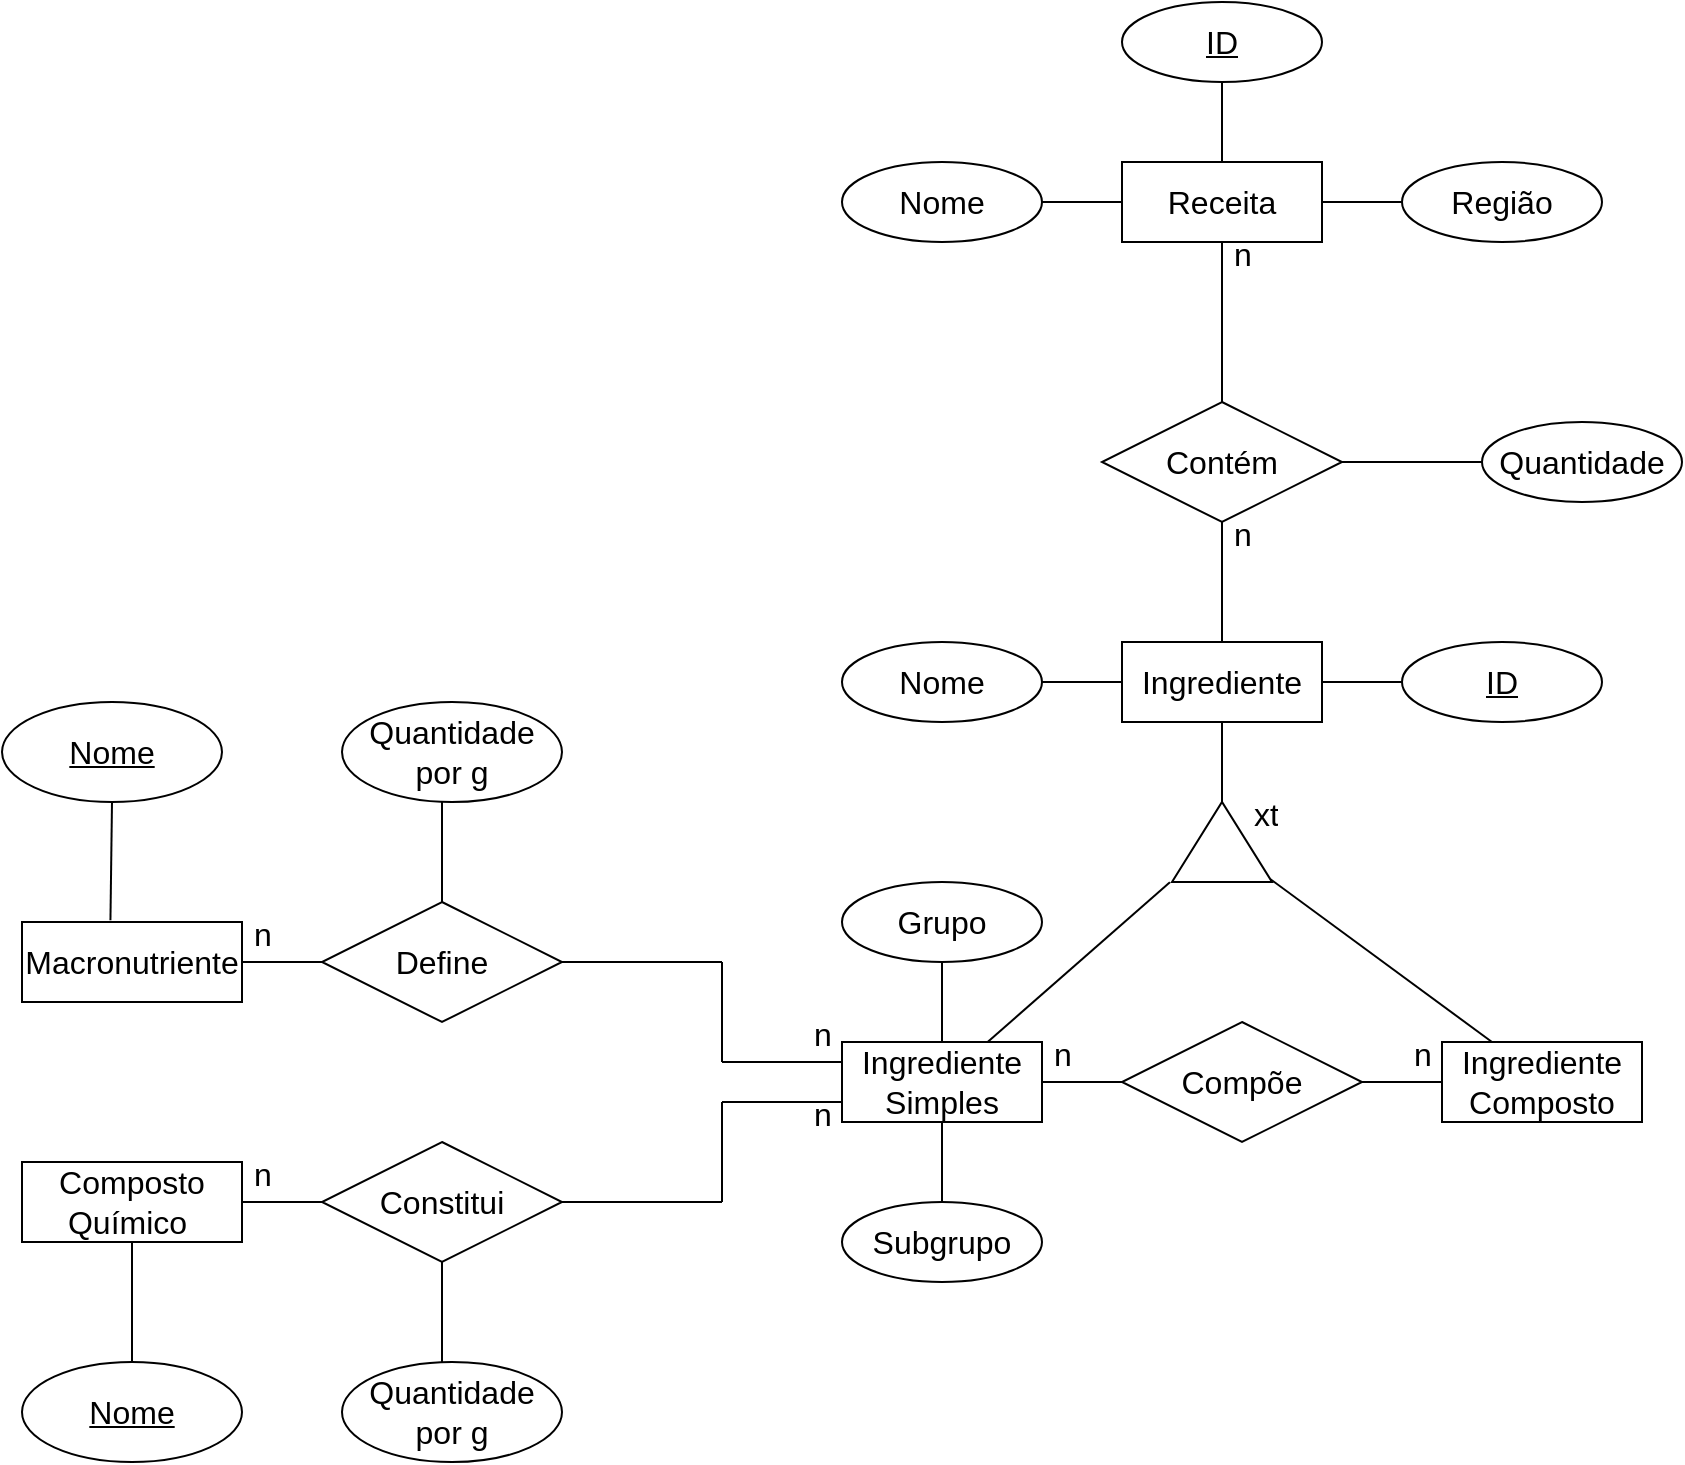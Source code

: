 <mxfile version="22.1.4" type="device">
  <diagram name="Página-1" id="wAt2ujxtdTMOx57ZOebs">
    <mxGraphModel dx="1152" dy="1358" grid="1" gridSize="10" guides="1" tooltips="1" connect="1" arrows="1" fold="1" page="0" pageScale="1" pageWidth="827" pageHeight="1169" math="0" shadow="0">
      <root>
        <mxCell id="0" />
        <mxCell id="1" parent="0" />
        <mxCell id="TRJ7H8AJi0j6aFpi99H--3" value="Receita" style="whiteSpace=wrap;html=1;align=center;fontSize=16;" vertex="1" parent="1">
          <mxGeometry x="1040" y="-280" width="100" height="40" as="geometry" />
        </mxCell>
        <mxCell id="TRJ7H8AJi0j6aFpi99H--6" value="" style="endArrow=none;html=1;rounded=0;fontSize=12;startSize=8;endSize=8;curved=1;exitX=0.5;exitY=0;exitDx=0;exitDy=0;" edge="1" parent="1" source="TRJ7H8AJi0j6aFpi99H--3">
          <mxGeometry relative="1" as="geometry">
            <mxPoint x="790" y="-120" as="sourcePoint" />
            <mxPoint x="1090" y="-320" as="targetPoint" />
          </mxGeometry>
        </mxCell>
        <mxCell id="TRJ7H8AJi0j6aFpi99H--7" value="" style="endArrow=none;html=1;rounded=0;fontSize=12;startSize=8;endSize=8;curved=1;exitX=1;exitY=0.5;exitDx=0;exitDy=0;" edge="1" parent="1" source="TRJ7H8AJi0j6aFpi99H--3">
          <mxGeometry relative="1" as="geometry">
            <mxPoint x="790" y="-120" as="sourcePoint" />
            <mxPoint x="1180" y="-260" as="targetPoint" />
          </mxGeometry>
        </mxCell>
        <mxCell id="TRJ7H8AJi0j6aFpi99H--9" value="" style="endArrow=none;html=1;rounded=0;fontSize=12;startSize=8;endSize=8;curved=1;exitX=0;exitY=0.5;exitDx=0;exitDy=0;" edge="1" parent="1" source="TRJ7H8AJi0j6aFpi99H--3">
          <mxGeometry relative="1" as="geometry">
            <mxPoint x="790" y="-120" as="sourcePoint" />
            <mxPoint x="1000" y="-260" as="targetPoint" />
          </mxGeometry>
        </mxCell>
        <mxCell id="TRJ7H8AJi0j6aFpi99H--10" value="" style="endArrow=none;html=1;rounded=0;fontSize=12;startSize=8;endSize=8;curved=1;exitX=0.5;exitY=1;exitDx=0;exitDy=0;" edge="1" parent="1" source="TRJ7H8AJi0j6aFpi99H--3">
          <mxGeometry relative="1" as="geometry">
            <mxPoint x="790" y="-120" as="sourcePoint" />
            <mxPoint x="1090" y="-160" as="targetPoint" />
          </mxGeometry>
        </mxCell>
        <mxCell id="TRJ7H8AJi0j6aFpi99H--11" value="Contém" style="shape=rhombus;perimeter=rhombusPerimeter;whiteSpace=wrap;html=1;align=center;fontSize=16;" vertex="1" parent="1">
          <mxGeometry x="1030" y="-160" width="120" height="60" as="geometry" />
        </mxCell>
        <mxCell id="TRJ7H8AJi0j6aFpi99H--12" value="" style="endArrow=none;html=1;rounded=0;fontSize=12;startSize=8;endSize=8;curved=1;exitX=0.5;exitY=1;exitDx=0;exitDy=0;" edge="1" parent="1" source="TRJ7H8AJi0j6aFpi99H--11">
          <mxGeometry relative="1" as="geometry">
            <mxPoint x="790" y="-120" as="sourcePoint" />
            <mxPoint x="1090" y="-40" as="targetPoint" />
          </mxGeometry>
        </mxCell>
        <mxCell id="TRJ7H8AJi0j6aFpi99H--13" value="Ingrediente" style="whiteSpace=wrap;html=1;align=center;fontSize=16;" vertex="1" parent="1">
          <mxGeometry x="1040" y="-40" width="100" height="40" as="geometry" />
        </mxCell>
        <mxCell id="TRJ7H8AJi0j6aFpi99H--14" value="" style="endArrow=none;html=1;rounded=0;fontSize=12;startSize=8;endSize=8;curved=1;exitX=1;exitY=0.5;exitDx=0;exitDy=0;" edge="1" parent="1" source="TRJ7H8AJi0j6aFpi99H--13">
          <mxGeometry relative="1" as="geometry">
            <mxPoint x="790" y="-120" as="sourcePoint" />
            <mxPoint x="1180" y="-20" as="targetPoint" />
          </mxGeometry>
        </mxCell>
        <mxCell id="TRJ7H8AJi0j6aFpi99H--15" value="" style="endArrow=none;html=1;rounded=0;fontSize=12;startSize=8;endSize=8;curved=1;exitX=0;exitY=0.5;exitDx=0;exitDy=0;" edge="1" parent="1" source="TRJ7H8AJi0j6aFpi99H--13">
          <mxGeometry relative="1" as="geometry">
            <mxPoint x="790" y="-120" as="sourcePoint" />
            <mxPoint x="1000" y="-20" as="targetPoint" />
          </mxGeometry>
        </mxCell>
        <mxCell id="TRJ7H8AJi0j6aFpi99H--16" value="" style="endArrow=none;html=1;rounded=0;fontSize=12;startSize=8;endSize=8;curved=1;exitX=0.5;exitY=1;exitDx=0;exitDy=0;" edge="1" parent="1" source="TRJ7H8AJi0j6aFpi99H--13">
          <mxGeometry relative="1" as="geometry">
            <mxPoint x="790" y="-120" as="sourcePoint" />
            <mxPoint x="1090" y="40" as="targetPoint" />
          </mxGeometry>
        </mxCell>
        <mxCell id="TRJ7H8AJi0j6aFpi99H--17" value="" style="triangle;whiteSpace=wrap;html=1;fontSize=16;rotation=-90;" vertex="1" parent="1">
          <mxGeometry x="1070" y="35" width="40" height="50" as="geometry" />
        </mxCell>
        <mxCell id="TRJ7H8AJi0j6aFpi99H--18" value="Ingrediente&lt;br&gt;Simples" style="whiteSpace=wrap;html=1;align=center;fontSize=16;" vertex="1" parent="1">
          <mxGeometry x="900" y="160" width="100" height="40" as="geometry" />
        </mxCell>
        <mxCell id="TRJ7H8AJi0j6aFpi99H--19" value="Ingrediente&lt;br&gt;Composto" style="whiteSpace=wrap;html=1;align=center;fontSize=16;" vertex="1" parent="1">
          <mxGeometry x="1200" y="160" width="100" height="40" as="geometry" />
        </mxCell>
        <mxCell id="TRJ7H8AJi0j6aFpi99H--21" value="Compõe" style="shape=rhombus;perimeter=rhombusPerimeter;whiteSpace=wrap;html=1;align=center;fontSize=16;" vertex="1" parent="1">
          <mxGeometry x="1040" y="150" width="120" height="60" as="geometry" />
        </mxCell>
        <mxCell id="TRJ7H8AJi0j6aFpi99H--22" value="" style="endArrow=none;html=1;rounded=0;fontSize=12;startSize=8;endSize=8;curved=1;exitX=0.5;exitY=0;exitDx=0;exitDy=0;" edge="1" parent="1" source="TRJ7H8AJi0j6aFpi99H--18">
          <mxGeometry relative="1" as="geometry">
            <mxPoint x="790" y="-30" as="sourcePoint" />
            <mxPoint x="950" y="120" as="targetPoint" />
          </mxGeometry>
        </mxCell>
        <mxCell id="TRJ7H8AJi0j6aFpi99H--23" value="" style="endArrow=none;html=1;rounded=0;fontSize=12;startSize=8;endSize=8;curved=1;exitX=0.5;exitY=1;exitDx=0;exitDy=0;" edge="1" parent="1" source="TRJ7H8AJi0j6aFpi99H--18">
          <mxGeometry relative="1" as="geometry">
            <mxPoint x="790" y="70" as="sourcePoint" />
            <mxPoint x="950" y="240" as="targetPoint" />
          </mxGeometry>
        </mxCell>
        <mxCell id="TRJ7H8AJi0j6aFpi99H--25" value="" style="endArrow=none;html=1;rounded=0;fontSize=12;startSize=8;endSize=8;curved=1;entryX=0;entryY=0.25;entryDx=0;entryDy=0;" edge="1" parent="1" target="TRJ7H8AJi0j6aFpi99H--18">
          <mxGeometry relative="1" as="geometry">
            <mxPoint x="840" y="170" as="sourcePoint" />
            <mxPoint x="950" y="70" as="targetPoint" />
          </mxGeometry>
        </mxCell>
        <mxCell id="TRJ7H8AJi0j6aFpi99H--26" value="" style="endArrow=none;html=1;rounded=0;fontSize=12;startSize=8;endSize=8;curved=1;" edge="1" parent="1">
          <mxGeometry relative="1" as="geometry">
            <mxPoint x="840" y="120" as="sourcePoint" />
            <mxPoint x="840" y="170" as="targetPoint" />
          </mxGeometry>
        </mxCell>
        <mxCell id="TRJ7H8AJi0j6aFpi99H--27" value="" style="endArrow=none;html=1;rounded=0;fontSize=12;startSize=8;endSize=8;curved=1;" edge="1" parent="1">
          <mxGeometry relative="1" as="geometry">
            <mxPoint x="760" y="120" as="sourcePoint" />
            <mxPoint x="840" y="120" as="targetPoint" />
          </mxGeometry>
        </mxCell>
        <mxCell id="TRJ7H8AJi0j6aFpi99H--28" value="" style="endArrow=none;html=1;rounded=0;fontSize=12;startSize=8;endSize=8;curved=1;entryX=0;entryY=0.75;entryDx=0;entryDy=0;" edge="1" parent="1" target="TRJ7H8AJi0j6aFpi99H--18">
          <mxGeometry relative="1" as="geometry">
            <mxPoint x="840" y="190" as="sourcePoint" />
            <mxPoint x="950" y="70" as="targetPoint" />
          </mxGeometry>
        </mxCell>
        <mxCell id="TRJ7H8AJi0j6aFpi99H--29" value="" style="endArrow=none;html=1;rounded=0;fontSize=12;startSize=8;endSize=8;curved=1;" edge="1" parent="1">
          <mxGeometry relative="1" as="geometry">
            <mxPoint x="840" y="190" as="sourcePoint" />
            <mxPoint x="840" y="240" as="targetPoint" />
          </mxGeometry>
        </mxCell>
        <mxCell id="TRJ7H8AJi0j6aFpi99H--30" value="" style="endArrow=none;html=1;rounded=0;fontSize=12;startSize=8;endSize=8;curved=1;" edge="1" parent="1">
          <mxGeometry relative="1" as="geometry">
            <mxPoint x="760" y="240" as="sourcePoint" />
            <mxPoint x="840" y="240" as="targetPoint" />
          </mxGeometry>
        </mxCell>
        <mxCell id="TRJ7H8AJi0j6aFpi99H--31" value="Define" style="shape=rhombus;perimeter=rhombusPerimeter;whiteSpace=wrap;html=1;align=center;fontSize=16;" vertex="1" parent="1">
          <mxGeometry x="640" y="90" width="120" height="60" as="geometry" />
        </mxCell>
        <mxCell id="TRJ7H8AJi0j6aFpi99H--32" value="Constitui" style="shape=rhombus;perimeter=rhombusPerimeter;whiteSpace=wrap;html=1;align=center;fontSize=16;" vertex="1" parent="1">
          <mxGeometry x="640" y="210" width="120" height="60" as="geometry" />
        </mxCell>
        <mxCell id="TRJ7H8AJi0j6aFpi99H--33" value="" style="endArrow=none;html=1;rounded=0;fontSize=12;startSize=8;endSize=8;curved=1;exitX=0;exitY=0.5;exitDx=0;exitDy=0;" edge="1" parent="1" source="TRJ7H8AJi0j6aFpi99H--31">
          <mxGeometry relative="1" as="geometry">
            <mxPoint x="790" y="70" as="sourcePoint" />
            <mxPoint x="600" y="120" as="targetPoint" />
          </mxGeometry>
        </mxCell>
        <mxCell id="TRJ7H8AJi0j6aFpi99H--34" value="" style="endArrow=none;html=1;rounded=0;fontSize=12;startSize=8;endSize=8;curved=1;exitX=0;exitY=0.5;exitDx=0;exitDy=0;" edge="1" parent="1" source="TRJ7H8AJi0j6aFpi99H--32">
          <mxGeometry relative="1" as="geometry">
            <mxPoint x="790" y="70" as="sourcePoint" />
            <mxPoint x="600" y="240" as="targetPoint" />
          </mxGeometry>
        </mxCell>
        <mxCell id="TRJ7H8AJi0j6aFpi99H--35" value="Macronutriente" style="whiteSpace=wrap;html=1;align=center;fontSize=16;" vertex="1" parent="1">
          <mxGeometry x="490" y="100" width="110" height="40" as="geometry" />
        </mxCell>
        <mxCell id="TRJ7H8AJi0j6aFpi99H--36" value="Composto&lt;br&gt;Químico&amp;nbsp;" style="whiteSpace=wrap;html=1;align=center;fontSize=16;" vertex="1" parent="1">
          <mxGeometry x="490" y="220" width="110" height="40" as="geometry" />
        </mxCell>
        <mxCell id="TRJ7H8AJi0j6aFpi99H--37" value="" style="endArrow=none;html=1;rounded=0;fontSize=12;startSize=8;endSize=8;curved=1;exitX=0.5;exitY=0;exitDx=0;exitDy=0;" edge="1" parent="1" source="TRJ7H8AJi0j6aFpi99H--31">
          <mxGeometry relative="1" as="geometry">
            <mxPoint x="790" y="70" as="sourcePoint" />
            <mxPoint x="700" y="40" as="targetPoint" />
          </mxGeometry>
        </mxCell>
        <mxCell id="TRJ7H8AJi0j6aFpi99H--38" value="" style="endArrow=none;html=1;rounded=0;fontSize=12;startSize=8;endSize=8;curved=1;exitX=0.402;exitY=-0.023;exitDx=0;exitDy=0;entryX=0.5;entryY=1;entryDx=0;entryDy=0;exitPerimeter=0;" edge="1" parent="1" source="TRJ7H8AJi0j6aFpi99H--35" target="TRJ7H8AJi0j6aFpi99H--49">
          <mxGeometry relative="1" as="geometry">
            <mxPoint x="790" y="70" as="sourcePoint" />
            <mxPoint x="550" y="40" as="targetPoint" />
          </mxGeometry>
        </mxCell>
        <mxCell id="TRJ7H8AJi0j6aFpi99H--39" value="" style="endArrow=none;html=1;rounded=0;fontSize=12;startSize=8;endSize=8;curved=1;exitX=0.5;exitY=1;exitDx=0;exitDy=0;" edge="1" parent="1" source="TRJ7H8AJi0j6aFpi99H--32">
          <mxGeometry relative="1" as="geometry">
            <mxPoint x="790" y="260" as="sourcePoint" />
            <mxPoint x="700" y="320" as="targetPoint" />
          </mxGeometry>
        </mxCell>
        <mxCell id="TRJ7H8AJi0j6aFpi99H--40" value="" style="endArrow=none;html=1;rounded=0;fontSize=12;startSize=8;endSize=8;curved=1;exitX=0.5;exitY=1;exitDx=0;exitDy=0;entryX=0.5;entryY=0;entryDx=0;entryDy=0;" edge="1" parent="1" source="TRJ7H8AJi0j6aFpi99H--36" target="TRJ7H8AJi0j6aFpi99H--48">
          <mxGeometry relative="1" as="geometry">
            <mxPoint x="790" y="260" as="sourcePoint" />
            <mxPoint x="550" y="320" as="targetPoint" />
          </mxGeometry>
        </mxCell>
        <mxCell id="TRJ7H8AJi0j6aFpi99H--41" value="" style="endArrow=none;html=1;rounded=0;fontSize=12;startSize=8;endSize=8;curved=1;exitX=-0.004;exitY=-0.021;exitDx=0;exitDy=0;exitPerimeter=0;" edge="1" parent="1" source="TRJ7H8AJi0j6aFpi99H--17" target="TRJ7H8AJi0j6aFpi99H--18">
          <mxGeometry relative="1" as="geometry">
            <mxPoint x="790" y="260" as="sourcePoint" />
            <mxPoint x="950" y="260" as="targetPoint" />
          </mxGeometry>
        </mxCell>
        <mxCell id="TRJ7H8AJi0j6aFpi99H--42" value="" style="endArrow=none;html=1;rounded=0;fontSize=12;startSize=8;endSize=8;curved=1;exitX=0.035;exitY=0.985;exitDx=0;exitDy=0;exitPerimeter=0;entryX=0.25;entryY=0;entryDx=0;entryDy=0;" edge="1" parent="1" source="TRJ7H8AJi0j6aFpi99H--17" target="TRJ7H8AJi0j6aFpi99H--19">
          <mxGeometry relative="1" as="geometry">
            <mxPoint x="790" y="260" as="sourcePoint" />
            <mxPoint x="950" y="260" as="targetPoint" />
          </mxGeometry>
        </mxCell>
        <mxCell id="TRJ7H8AJi0j6aFpi99H--43" value="" style="endArrow=none;html=1;rounded=0;fontSize=12;startSize=8;endSize=8;curved=1;exitX=1;exitY=0.5;exitDx=0;exitDy=0;entryX=0;entryY=0.5;entryDx=0;entryDy=0;" edge="1" parent="1" source="TRJ7H8AJi0j6aFpi99H--18" target="TRJ7H8AJi0j6aFpi99H--21">
          <mxGeometry relative="1" as="geometry">
            <mxPoint x="790" y="260" as="sourcePoint" />
            <mxPoint x="950" y="260" as="targetPoint" />
          </mxGeometry>
        </mxCell>
        <mxCell id="TRJ7H8AJi0j6aFpi99H--44" value="" style="endArrow=none;html=1;rounded=0;fontSize=12;startSize=8;endSize=8;curved=1;exitX=1;exitY=0.5;exitDx=0;exitDy=0;entryX=0;entryY=0.5;entryDx=0;entryDy=0;" edge="1" parent="1" source="TRJ7H8AJi0j6aFpi99H--21" target="TRJ7H8AJi0j6aFpi99H--19">
          <mxGeometry relative="1" as="geometry">
            <mxPoint x="790" y="260" as="sourcePoint" />
            <mxPoint x="950" y="260" as="targetPoint" />
          </mxGeometry>
        </mxCell>
        <mxCell id="TRJ7H8AJi0j6aFpi99H--45" value="Grupo" style="ellipse;whiteSpace=wrap;html=1;align=center;fontSize=16;" vertex="1" parent="1">
          <mxGeometry x="900" y="80" width="100" height="40" as="geometry" />
        </mxCell>
        <mxCell id="TRJ7H8AJi0j6aFpi99H--46" value="Subgrupo" style="ellipse;whiteSpace=wrap;html=1;align=center;fontSize=16;" vertex="1" parent="1">
          <mxGeometry x="900" y="240" width="100" height="40" as="geometry" />
        </mxCell>
        <mxCell id="TRJ7H8AJi0j6aFpi99H--47" value="Quantidade por g" style="ellipse;whiteSpace=wrap;html=1;align=center;fontSize=16;" vertex="1" parent="1">
          <mxGeometry x="650" y="320" width="110" height="50" as="geometry" />
        </mxCell>
        <mxCell id="TRJ7H8AJi0j6aFpi99H--48" value="&lt;u&gt;Nome&lt;/u&gt;" style="ellipse;whiteSpace=wrap;html=1;align=center;fontSize=16;" vertex="1" parent="1">
          <mxGeometry x="490" y="320" width="110" height="50" as="geometry" />
        </mxCell>
        <mxCell id="TRJ7H8AJi0j6aFpi99H--49" value="&lt;u&gt;Nome&lt;/u&gt;" style="ellipse;whiteSpace=wrap;html=1;align=center;fontSize=16;" vertex="1" parent="1">
          <mxGeometry x="480" y="-10" width="110" height="50" as="geometry" />
        </mxCell>
        <mxCell id="TRJ7H8AJi0j6aFpi99H--50" value="Quantidade por g" style="ellipse;whiteSpace=wrap;html=1;align=center;fontSize=16;" vertex="1" parent="1">
          <mxGeometry x="650" y="-10" width="110" height="50" as="geometry" />
        </mxCell>
        <mxCell id="TRJ7H8AJi0j6aFpi99H--51" value="Nome" style="ellipse;whiteSpace=wrap;html=1;align=center;fontSize=16;" vertex="1" parent="1">
          <mxGeometry x="900" y="-40" width="100" height="40" as="geometry" />
        </mxCell>
        <mxCell id="TRJ7H8AJi0j6aFpi99H--52" value="&lt;u&gt;ID&lt;/u&gt;" style="ellipse;whiteSpace=wrap;html=1;align=center;fontSize=16;" vertex="1" parent="1">
          <mxGeometry x="1180" y="-40" width="100" height="40" as="geometry" />
        </mxCell>
        <mxCell id="TRJ7H8AJi0j6aFpi99H--53" value="Região" style="ellipse;whiteSpace=wrap;html=1;align=center;fontSize=16;" vertex="1" parent="1">
          <mxGeometry x="1180" y="-280" width="100" height="40" as="geometry" />
        </mxCell>
        <mxCell id="TRJ7H8AJi0j6aFpi99H--54" value="Nome" style="ellipse;whiteSpace=wrap;html=1;align=center;fontSize=16;" vertex="1" parent="1">
          <mxGeometry x="900" y="-280" width="100" height="40" as="geometry" />
        </mxCell>
        <mxCell id="TRJ7H8AJi0j6aFpi99H--55" value="&lt;u&gt;ID&lt;/u&gt;" style="ellipse;whiteSpace=wrap;html=1;align=center;fontSize=16;" vertex="1" parent="1">
          <mxGeometry x="1040" y="-360" width="100" height="40" as="geometry" />
        </mxCell>
        <mxCell id="TRJ7H8AJi0j6aFpi99H--56" value="n" style="text;strokeColor=none;fillColor=none;spacingLeft=4;spacingRight=4;overflow=hidden;rotatable=0;points=[[0,0.5],[1,0.5]];portConstraint=eastwest;fontSize=16;whiteSpace=wrap;html=1;" vertex="1" parent="1">
          <mxGeometry x="1090" y="-250" width="40" height="30" as="geometry" />
        </mxCell>
        <mxCell id="TRJ7H8AJi0j6aFpi99H--57" value="n" style="text;strokeColor=none;fillColor=none;spacingLeft=4;spacingRight=4;overflow=hidden;rotatable=0;points=[[0,0.5],[1,0.5]];portConstraint=eastwest;fontSize=16;whiteSpace=wrap;html=1;" vertex="1" parent="1">
          <mxGeometry x="1090" y="-110" width="40" height="30" as="geometry" />
        </mxCell>
        <mxCell id="TRJ7H8AJi0j6aFpi99H--58" value="n" style="text;strokeColor=none;fillColor=none;spacingLeft=4;spacingRight=4;overflow=hidden;rotatable=0;points=[[0,0.5],[1,0.5]];portConstraint=eastwest;fontSize=16;whiteSpace=wrap;html=1;" vertex="1" parent="1">
          <mxGeometry x="1000" y="150" width="40" height="30" as="geometry" />
        </mxCell>
        <mxCell id="TRJ7H8AJi0j6aFpi99H--59" value="n" style="text;strokeColor=none;fillColor=none;spacingLeft=4;spacingRight=4;overflow=hidden;rotatable=0;points=[[0,0.5],[1,0.5]];portConstraint=eastwest;fontSize=16;whiteSpace=wrap;html=1;" vertex="1" parent="1">
          <mxGeometry x="880" y="140" width="40" height="30" as="geometry" />
        </mxCell>
        <mxCell id="TRJ7H8AJi0j6aFpi99H--60" value="n" style="text;strokeColor=none;fillColor=none;spacingLeft=4;spacingRight=4;overflow=hidden;rotatable=0;points=[[0,0.5],[1,0.5]];portConstraint=eastwest;fontSize=16;whiteSpace=wrap;html=1;" vertex="1" parent="1">
          <mxGeometry x="880" y="180" width="40" height="30" as="geometry" />
        </mxCell>
        <mxCell id="TRJ7H8AJi0j6aFpi99H--61" value="n" style="text;strokeColor=none;fillColor=none;spacingLeft=4;spacingRight=4;overflow=hidden;rotatable=0;points=[[0,0.5],[1,0.5]];portConstraint=eastwest;fontSize=16;whiteSpace=wrap;html=1;" vertex="1" parent="1">
          <mxGeometry x="1180" y="150" width="40" height="30" as="geometry" />
        </mxCell>
        <mxCell id="TRJ7H8AJi0j6aFpi99H--62" value="n" style="text;strokeColor=none;fillColor=none;spacingLeft=4;spacingRight=4;overflow=hidden;rotatable=0;points=[[0,0.5],[1,0.5]];portConstraint=eastwest;fontSize=16;whiteSpace=wrap;html=1;" vertex="1" parent="1">
          <mxGeometry x="600" y="90" width="40" height="30" as="geometry" />
        </mxCell>
        <mxCell id="TRJ7H8AJi0j6aFpi99H--63" value="n" style="text;strokeColor=none;fillColor=none;spacingLeft=4;spacingRight=4;overflow=hidden;rotatable=0;points=[[0,0.5],[1,0.5]];portConstraint=eastwest;fontSize=16;whiteSpace=wrap;html=1;" vertex="1" parent="1">
          <mxGeometry x="600" y="210" width="40" height="30" as="geometry" />
        </mxCell>
        <mxCell id="TRJ7H8AJi0j6aFpi99H--64" value="xt" style="text;strokeColor=none;fillColor=none;spacingLeft=4;spacingRight=4;overflow=hidden;rotatable=0;points=[[0,0.5],[1,0.5]];portConstraint=eastwest;fontSize=16;whiteSpace=wrap;html=1;" vertex="1" parent="1">
          <mxGeometry x="1100" y="30" width="40" height="30" as="geometry" />
        </mxCell>
        <mxCell id="TRJ7H8AJi0j6aFpi99H--66" value="" style="endArrow=none;html=1;rounded=0;fontSize=12;startSize=8;endSize=8;curved=1;exitX=1;exitY=0.5;exitDx=0;exitDy=0;" edge="1" parent="1" source="TRJ7H8AJi0j6aFpi99H--11">
          <mxGeometry relative="1" as="geometry">
            <mxPoint x="890" y="20" as="sourcePoint" />
            <mxPoint x="1220" y="-130" as="targetPoint" />
          </mxGeometry>
        </mxCell>
        <mxCell id="TRJ7H8AJi0j6aFpi99H--67" value="Quantidade" style="ellipse;whiteSpace=wrap;html=1;align=center;fontSize=16;" vertex="1" parent="1">
          <mxGeometry x="1220" y="-150" width="100" height="40" as="geometry" />
        </mxCell>
      </root>
    </mxGraphModel>
  </diagram>
</mxfile>
